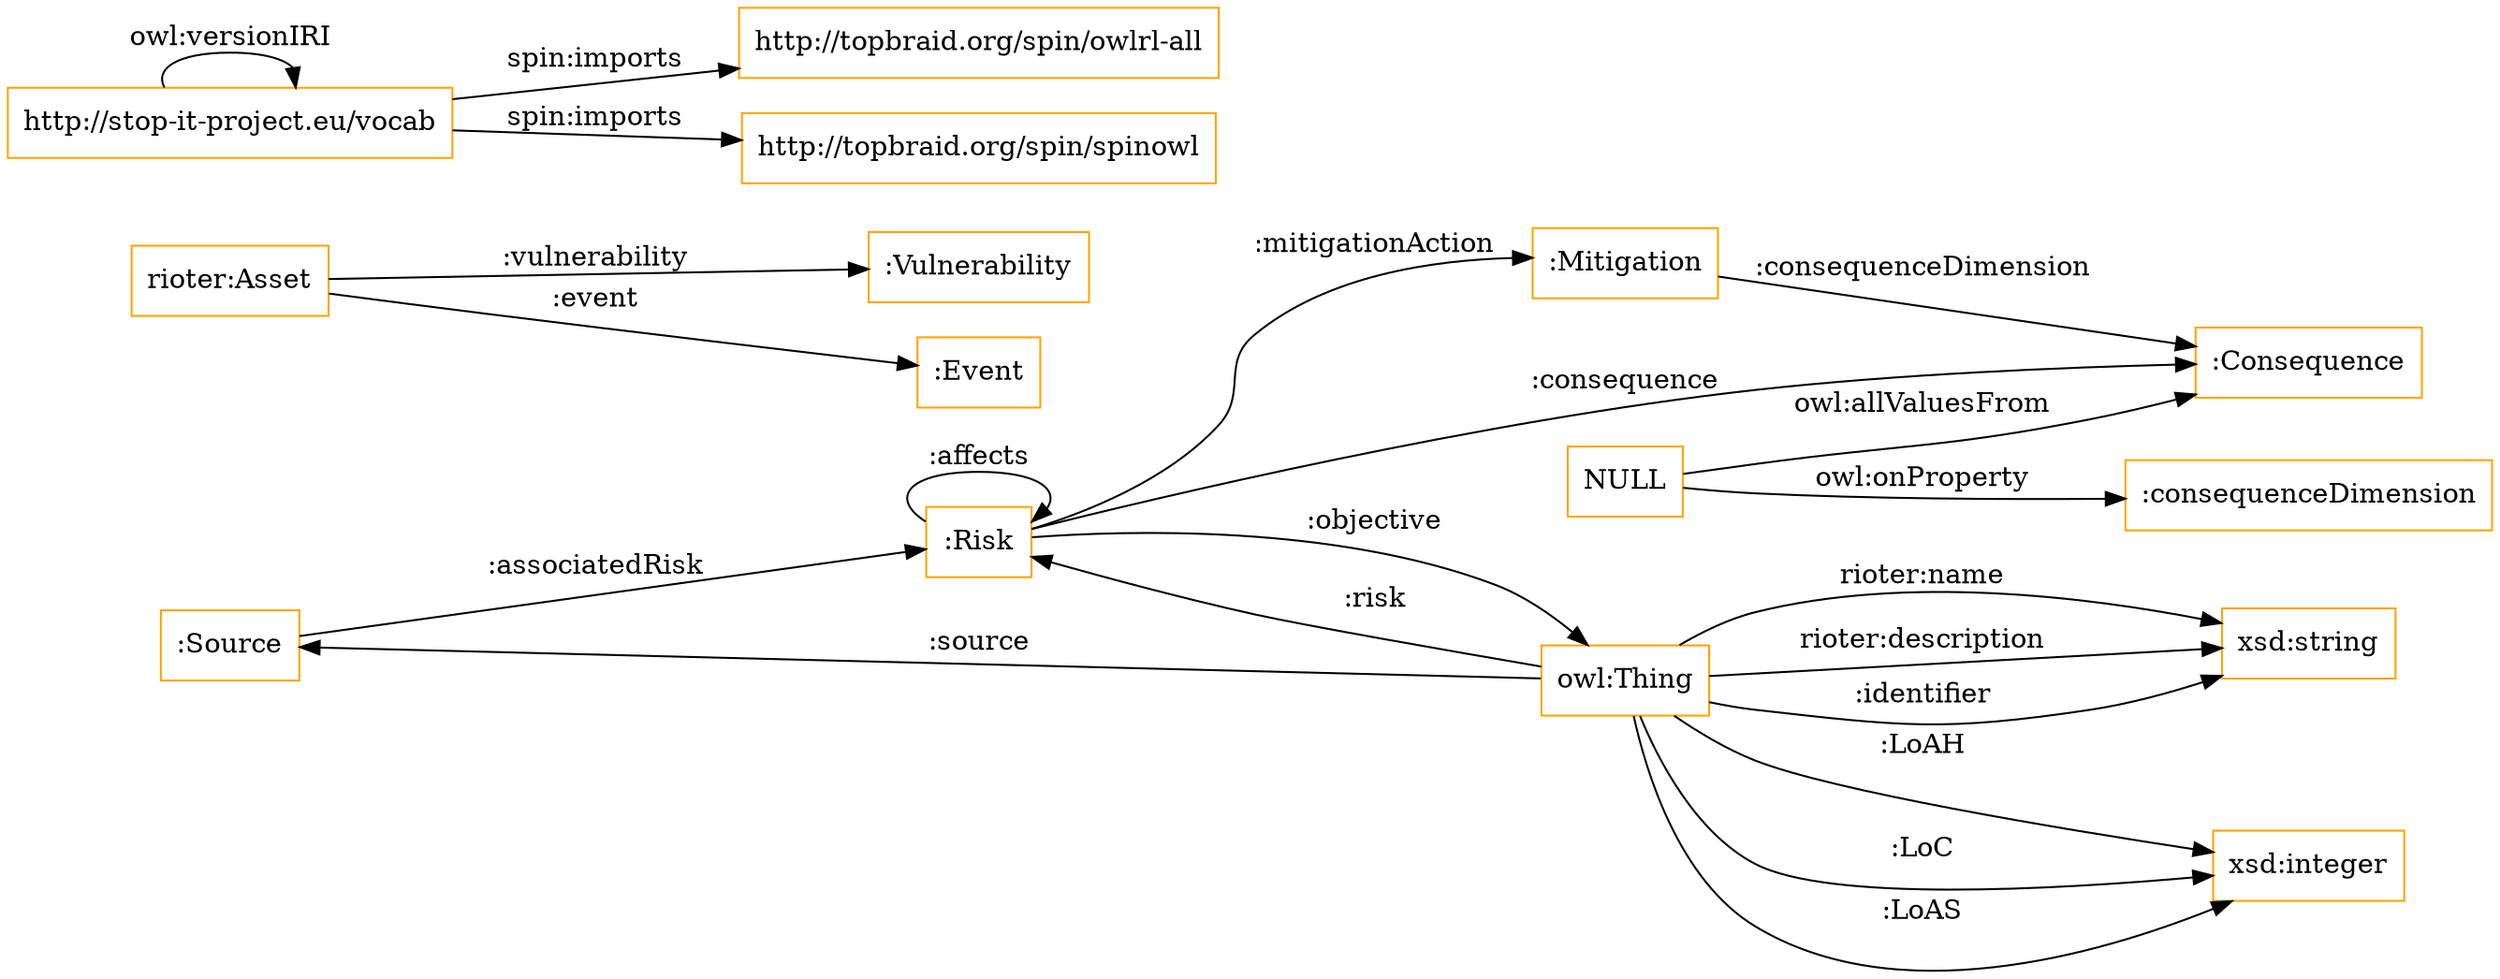 digraph ar2dtool_diagram { 
rankdir=LR;
size="1501"
node [shape = rectangle, color="orange"]; ":Source" ":Mitigation" ":Consequence" "rioter:Asset" ":Risk" ":Vulnerability" ":Event" ; /*classes style*/
	"NULL" -> ":Consequence" [ label = "owl:allValuesFrom" ];
	"NULL" -> ":consequenceDimension" [ label = "owl:onProperty" ];
	"http://stop-it-project.eu/vocab" -> "http://topbraid.org/spin/owlrl-all" [ label = "spin:imports" ];
	"http://stop-it-project.eu/vocab" -> "http://stop-it-project.eu/vocab" [ label = "owl:versionIRI" ];
	"http://stop-it-project.eu/vocab" -> "http://topbraid.org/spin/spinowl" [ label = "spin:imports" ];
	"rioter:Asset" -> ":Event" [ label = ":event" ];
	"owl:Thing" -> ":Risk" [ label = ":risk" ];
	":Risk" -> ":Risk" [ label = ":affects" ];
	"owl:Thing" -> "xsd:integer" [ label = ":LoC" ];
	"owl:Thing" -> "xsd:string" [ label = "rioter:name" ];
	"owl:Thing" -> ":Source" [ label = ":source" ];
	"owl:Thing" -> "xsd:string" [ label = "rioter:description" ];
	":Source" -> ":Risk" [ label = ":associatedRisk" ];
	"rioter:Asset" -> ":Vulnerability" [ label = ":vulnerability" ];
	":Risk" -> ":Consequence" [ label = ":consequence" ];
	"owl:Thing" -> "xsd:integer" [ label = ":LoAS" ];
	"owl:Thing" -> "xsd:string" [ label = ":identifier" ];
	":Risk" -> ":Mitigation" [ label = ":mitigationAction" ];
	":Mitigation" -> ":Consequence" [ label = ":consequenceDimension" ];
	"owl:Thing" -> "xsd:integer" [ label = ":LoAH" ];
	":Risk" -> "owl:Thing" [ label = ":objective" ];

}
